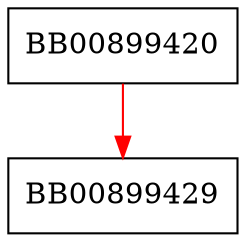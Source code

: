 digraph __memmove_chk_ssse3 {
  node [shape="box"];
  graph [splines=ortho];
  BB00899420 -> BB00899429 [color="red"];
}